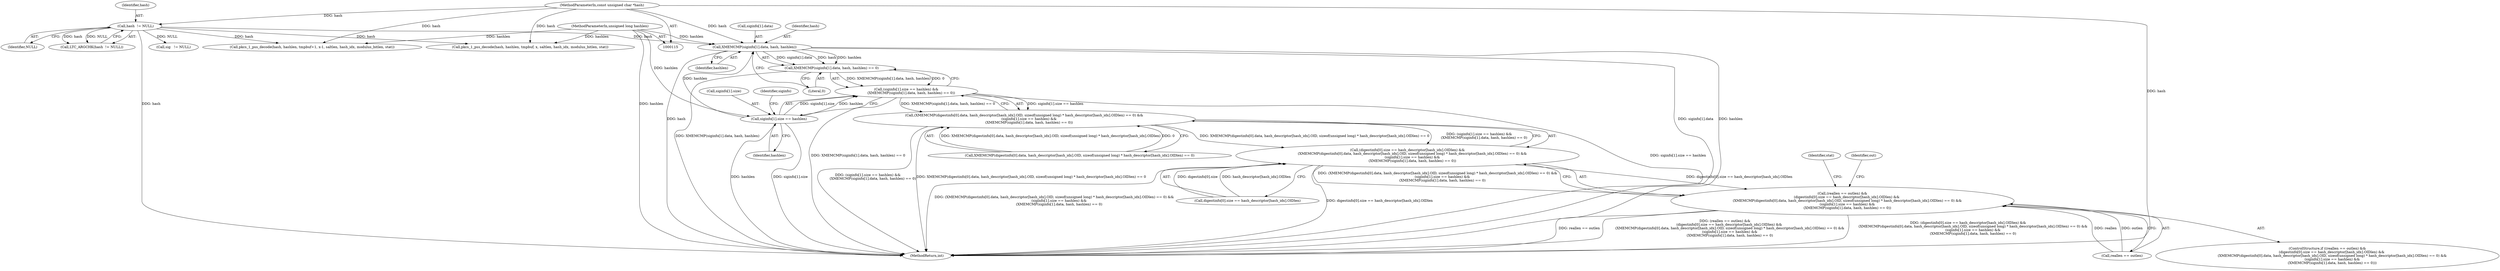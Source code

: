 digraph "0_libtomcrypt_5eb9743410ce4657e9d54fef26a2ee31a1b5dd0@array" {
"1000451" [label="(Call,XMEMCMP(siginfo[1].data, hash, hashlen))"];
"1000132" [label="(Call,hash  != NULL)"];
"1000118" [label="(MethodParameterIn,const unsigned char *hash)"];
"1000443" [label="(Call,siginfo[1].size == hashlen)"];
"1000119" [label="(MethodParameterIn,unsigned long hashlen)"];
"1000450" [label="(Call,XMEMCMP(siginfo[1].data, hash, hashlen) == 0)"];
"1000442" [label="(Call,(siginfo[1].size == hashlen) &&\n         (XMEMCMP(siginfo[1].data, hash, hashlen) == 0))"];
"1000420" [label="(Call,(XMEMCMP(digestinfo[0].data, hash_descriptor[hash_idx].OID, sizeof(unsigned long) * hash_descriptor[hash_idx].OIDlen) == 0) &&\n         (siginfo[1].size == hashlen) &&\n         (XMEMCMP(siginfo[1].data, hash, hashlen) == 0))"];
"1000408" [label="(Call,(digestinfo[0].size == hash_descriptor[hash_idx].OIDlen) &&\n         (XMEMCMP(digestinfo[0].data, hash_descriptor[hash_idx].OID, sizeof(unsigned long) * hash_descriptor[hash_idx].OIDlen) == 0) &&\n         (siginfo[1].size == hashlen) &&\n         (XMEMCMP(siginfo[1].data, hash, hashlen) == 0))"];
"1000404" [label="(Call,(reallen == outlen) &&\n        (digestinfo[0].size == hash_descriptor[hash_idx].OIDlen) &&\n         (XMEMCMP(digestinfo[0].data, hash_descriptor[hash_idx].OID, sizeof(unsigned long) * hash_descriptor[hash_idx].OIDlen) == 0) &&\n         (siginfo[1].size == hashlen) &&\n         (XMEMCMP(siginfo[1].data, hash, hashlen) == 0))"];
"1000136" [label="(Call,sig   != NULL)"];
"1000421" [label="(Call,XMEMCMP(digestinfo[0].data, hash_descriptor[hash_idx].OID, sizeof(unsigned long) * hash_descriptor[hash_idx].OIDlen) == 0)"];
"1000443" [label="(Call,siginfo[1].size == hashlen)"];
"1000408" [label="(Call,(digestinfo[0].size == hash_descriptor[hash_idx].OIDlen) &&\n         (XMEMCMP(digestinfo[0].data, hash_descriptor[hash_idx].OID, sizeof(unsigned long) * hash_descriptor[hash_idx].OIDlen) == 0) &&\n         (siginfo[1].size == hashlen) &&\n         (XMEMCMP(siginfo[1].data, hash, hashlen) == 0))"];
"1000405" [label="(Call,reallen == outlen)"];
"1000451" [label="(Call,XMEMCMP(siginfo[1].data, hash, hashlen))"];
"1000457" [label="(Identifier,hash)"];
"1000450" [label="(Call,XMEMCMP(siginfo[1].data, hash, hashlen) == 0)"];
"1000449" [label="(Identifier,hashlen)"];
"1000134" [label="(Identifier,NULL)"];
"1000444" [label="(Call,siginfo[1].size)"];
"1000404" [label="(Call,(reallen == outlen) &&\n        (digestinfo[0].size == hash_descriptor[hash_idx].OIDlen) &&\n         (XMEMCMP(digestinfo[0].data, hash_descriptor[hash_idx].OID, sizeof(unsigned long) * hash_descriptor[hash_idx].OIDlen) == 0) &&\n         (siginfo[1].size == hashlen) &&\n         (XMEMCMP(siginfo[1].data, hash, hashlen) == 0))"];
"1000463" [label="(Identifier,stat)"];
"1000459" [label="(Literal,0)"];
"1000133" [label="(Identifier,hash)"];
"1000409" [label="(Call,digestinfo[0].size == hash_descriptor[hash_idx].OIDlen)"];
"1000131" [label="(Call,LTC_ARGCHK(hash  != NULL))"];
"1000132" [label="(Call,hash  != NULL)"];
"1000251" [label="(Call,pkcs_1_pss_decode(hash, hashlen, tmpbuf+1, x-1, saltlen, hash_idx, modulus_bitlen, stat))"];
"1000478" [label="(MethodReturn,int)"];
"1000119" [label="(MethodParameterIn,unsigned long hashlen)"];
"1000458" [label="(Identifier,hashlen)"];
"1000466" [label="(Identifier,out)"];
"1000442" [label="(Call,(siginfo[1].size == hashlen) &&\n         (XMEMCMP(siginfo[1].data, hash, hashlen) == 0))"];
"1000452" [label="(Call,siginfo[1].data)"];
"1000454" [label="(Identifier,siginfo)"];
"1000403" [label="(ControlStructure,if ((reallen == outlen) &&\n        (digestinfo[0].size == hash_descriptor[hash_idx].OIDlen) &&\n         (XMEMCMP(digestinfo[0].data, hash_descriptor[hash_idx].OID, sizeof(unsigned long) * hash_descriptor[hash_idx].OIDlen) == 0) &&\n         (siginfo[1].size == hashlen) &&\n         (XMEMCMP(siginfo[1].data, hash, hashlen) == 0)))"];
"1000268" [label="(Call,pkcs_1_pss_decode(hash, hashlen, tmpbuf, x, saltlen, hash_idx, modulus_bitlen, stat))"];
"1000420" [label="(Call,(XMEMCMP(digestinfo[0].data, hash_descriptor[hash_idx].OID, sizeof(unsigned long) * hash_descriptor[hash_idx].OIDlen) == 0) &&\n         (siginfo[1].size == hashlen) &&\n         (XMEMCMP(siginfo[1].data, hash, hashlen) == 0))"];
"1000118" [label="(MethodParameterIn,const unsigned char *hash)"];
"1000451" -> "1000450"  [label="AST: "];
"1000451" -> "1000458"  [label="CFG: "];
"1000452" -> "1000451"  [label="AST: "];
"1000457" -> "1000451"  [label="AST: "];
"1000458" -> "1000451"  [label="AST: "];
"1000459" -> "1000451"  [label="CFG: "];
"1000451" -> "1000478"  [label="DDG: hash"];
"1000451" -> "1000478"  [label="DDG: siginfo[1].data"];
"1000451" -> "1000478"  [label="DDG: hashlen"];
"1000451" -> "1000450"  [label="DDG: siginfo[1].data"];
"1000451" -> "1000450"  [label="DDG: hash"];
"1000451" -> "1000450"  [label="DDG: hashlen"];
"1000132" -> "1000451"  [label="DDG: hash"];
"1000118" -> "1000451"  [label="DDG: hash"];
"1000443" -> "1000451"  [label="DDG: hashlen"];
"1000119" -> "1000451"  [label="DDG: hashlen"];
"1000132" -> "1000131"  [label="AST: "];
"1000132" -> "1000134"  [label="CFG: "];
"1000133" -> "1000132"  [label="AST: "];
"1000134" -> "1000132"  [label="AST: "];
"1000131" -> "1000132"  [label="CFG: "];
"1000132" -> "1000478"  [label="DDG: hash"];
"1000132" -> "1000131"  [label="DDG: hash"];
"1000132" -> "1000131"  [label="DDG: NULL"];
"1000118" -> "1000132"  [label="DDG: hash"];
"1000132" -> "1000136"  [label="DDG: NULL"];
"1000132" -> "1000251"  [label="DDG: hash"];
"1000132" -> "1000268"  [label="DDG: hash"];
"1000118" -> "1000115"  [label="AST: "];
"1000118" -> "1000478"  [label="DDG: hash"];
"1000118" -> "1000251"  [label="DDG: hash"];
"1000118" -> "1000268"  [label="DDG: hash"];
"1000443" -> "1000442"  [label="AST: "];
"1000443" -> "1000449"  [label="CFG: "];
"1000444" -> "1000443"  [label="AST: "];
"1000449" -> "1000443"  [label="AST: "];
"1000454" -> "1000443"  [label="CFG: "];
"1000442" -> "1000443"  [label="CFG: "];
"1000443" -> "1000478"  [label="DDG: hashlen"];
"1000443" -> "1000478"  [label="DDG: siginfo[1].size"];
"1000443" -> "1000442"  [label="DDG: siginfo[1].size"];
"1000443" -> "1000442"  [label="DDG: hashlen"];
"1000119" -> "1000443"  [label="DDG: hashlen"];
"1000119" -> "1000115"  [label="AST: "];
"1000119" -> "1000478"  [label="DDG: hashlen"];
"1000119" -> "1000251"  [label="DDG: hashlen"];
"1000119" -> "1000268"  [label="DDG: hashlen"];
"1000450" -> "1000442"  [label="AST: "];
"1000450" -> "1000459"  [label="CFG: "];
"1000459" -> "1000450"  [label="AST: "];
"1000442" -> "1000450"  [label="CFG: "];
"1000450" -> "1000478"  [label="DDG: XMEMCMP(siginfo[1].data, hash, hashlen)"];
"1000450" -> "1000442"  [label="DDG: XMEMCMP(siginfo[1].data, hash, hashlen)"];
"1000450" -> "1000442"  [label="DDG: 0"];
"1000442" -> "1000420"  [label="AST: "];
"1000420" -> "1000442"  [label="CFG: "];
"1000442" -> "1000478"  [label="DDG: siginfo[1].size == hashlen"];
"1000442" -> "1000478"  [label="DDG: XMEMCMP(siginfo[1].data, hash, hashlen) == 0"];
"1000442" -> "1000420"  [label="DDG: siginfo[1].size == hashlen"];
"1000442" -> "1000420"  [label="DDG: XMEMCMP(siginfo[1].data, hash, hashlen) == 0"];
"1000420" -> "1000408"  [label="AST: "];
"1000420" -> "1000421"  [label="CFG: "];
"1000421" -> "1000420"  [label="AST: "];
"1000408" -> "1000420"  [label="CFG: "];
"1000420" -> "1000478"  [label="DDG: (siginfo[1].size == hashlen) &&\n         (XMEMCMP(siginfo[1].data, hash, hashlen) == 0)"];
"1000420" -> "1000478"  [label="DDG: XMEMCMP(digestinfo[0].data, hash_descriptor[hash_idx].OID, sizeof(unsigned long) * hash_descriptor[hash_idx].OIDlen) == 0"];
"1000420" -> "1000408"  [label="DDG: XMEMCMP(digestinfo[0].data, hash_descriptor[hash_idx].OID, sizeof(unsigned long) * hash_descriptor[hash_idx].OIDlen) == 0"];
"1000420" -> "1000408"  [label="DDG: (siginfo[1].size == hashlen) &&\n         (XMEMCMP(siginfo[1].data, hash, hashlen) == 0)"];
"1000421" -> "1000420"  [label="DDG: XMEMCMP(digestinfo[0].data, hash_descriptor[hash_idx].OID, sizeof(unsigned long) * hash_descriptor[hash_idx].OIDlen)"];
"1000421" -> "1000420"  [label="DDG: 0"];
"1000408" -> "1000404"  [label="AST: "];
"1000408" -> "1000409"  [label="CFG: "];
"1000409" -> "1000408"  [label="AST: "];
"1000404" -> "1000408"  [label="CFG: "];
"1000408" -> "1000478"  [label="DDG: digestinfo[0].size == hash_descriptor[hash_idx].OIDlen"];
"1000408" -> "1000478"  [label="DDG: (XMEMCMP(digestinfo[0].data, hash_descriptor[hash_idx].OID, sizeof(unsigned long) * hash_descriptor[hash_idx].OIDlen) == 0) &&\n         (siginfo[1].size == hashlen) &&\n         (XMEMCMP(siginfo[1].data, hash, hashlen) == 0)"];
"1000408" -> "1000404"  [label="DDG: digestinfo[0].size == hash_descriptor[hash_idx].OIDlen"];
"1000408" -> "1000404"  [label="DDG: (XMEMCMP(digestinfo[0].data, hash_descriptor[hash_idx].OID, sizeof(unsigned long) * hash_descriptor[hash_idx].OIDlen) == 0) &&\n         (siginfo[1].size == hashlen) &&\n         (XMEMCMP(siginfo[1].data, hash, hashlen) == 0)"];
"1000409" -> "1000408"  [label="DDG: digestinfo[0].size"];
"1000409" -> "1000408"  [label="DDG: hash_descriptor[hash_idx].OIDlen"];
"1000404" -> "1000403"  [label="AST: "];
"1000404" -> "1000405"  [label="CFG: "];
"1000405" -> "1000404"  [label="AST: "];
"1000463" -> "1000404"  [label="CFG: "];
"1000466" -> "1000404"  [label="CFG: "];
"1000404" -> "1000478"  [label="DDG: reallen == outlen"];
"1000404" -> "1000478"  [label="DDG: (reallen == outlen) &&\n        (digestinfo[0].size == hash_descriptor[hash_idx].OIDlen) &&\n         (XMEMCMP(digestinfo[0].data, hash_descriptor[hash_idx].OID, sizeof(unsigned long) * hash_descriptor[hash_idx].OIDlen) == 0) &&\n         (siginfo[1].size == hashlen) &&\n         (XMEMCMP(siginfo[1].data, hash, hashlen) == 0)"];
"1000404" -> "1000478"  [label="DDG: (digestinfo[0].size == hash_descriptor[hash_idx].OIDlen) &&\n         (XMEMCMP(digestinfo[0].data, hash_descriptor[hash_idx].OID, sizeof(unsigned long) * hash_descriptor[hash_idx].OIDlen) == 0) &&\n         (siginfo[1].size == hashlen) &&\n         (XMEMCMP(siginfo[1].data, hash, hashlen) == 0)"];
"1000405" -> "1000404"  [label="DDG: reallen"];
"1000405" -> "1000404"  [label="DDG: outlen"];
}
